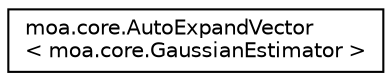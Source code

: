 digraph "Graphical Class Hierarchy"
{
 // LATEX_PDF_SIZE
  edge [fontname="Helvetica",fontsize="10",labelfontname="Helvetica",labelfontsize="10"];
  node [fontname="Helvetica",fontsize="10",shape=record];
  rankdir="LR";
  Node0 [label="moa.core.AutoExpandVector\l\< moa.core.GaussianEstimator \>",height=0.2,width=0.4,color="black", fillcolor="white", style="filled",URL="$classmoa_1_1core_1_1_auto_expand_vector.html",tooltip=" "];
}
